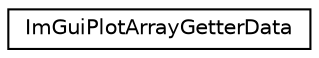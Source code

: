 digraph "Graphical Class Hierarchy"
{
  edge [fontname="Helvetica",fontsize="10",labelfontname="Helvetica",labelfontsize="10"];
  node [fontname="Helvetica",fontsize="10",shape=record];
  rankdir="LR";
  Node0 [label="ImGuiPlotArrayGetterData",height=0.2,width=0.4,color="black", fillcolor="white", style="filled",URL="$structImGuiPlotArrayGetterData.html"];
}
